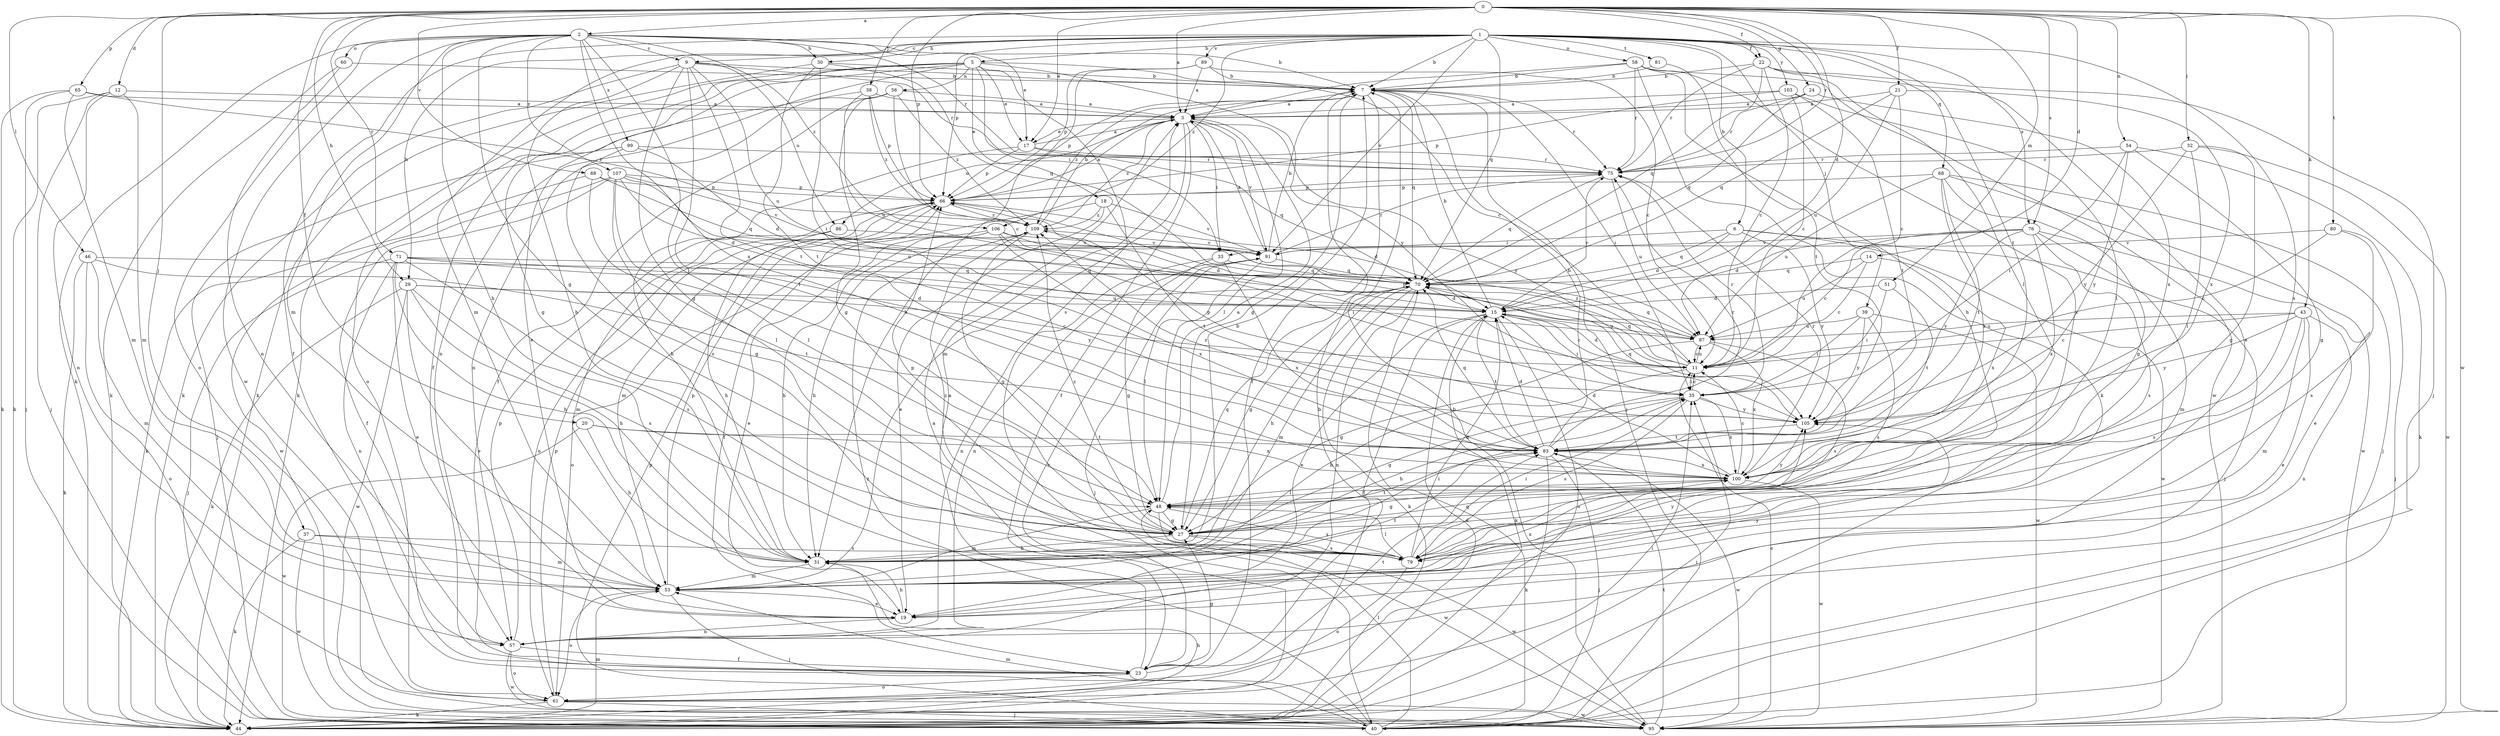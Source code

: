 strict digraph  {
0;
1;
2;
3;
5;
6;
7;
9;
11;
12;
14;
15;
17;
18;
19;
20;
21;
22;
23;
24;
27;
29;
30;
31;
32;
33;
35;
37;
38;
39;
40;
43;
44;
46;
48;
51;
53;
54;
56;
57;
58;
60;
61;
65;
66;
68;
70;
71;
75;
76;
79;
80;
81;
83;
86;
87;
88;
89;
91;
95;
99;
100;
103;
105;
106;
107;
109;
0 -> 2  [label=a];
0 -> 3  [label=a];
0 -> 12  [label=d];
0 -> 14  [label=d];
0 -> 15  [label=d];
0 -> 17  [label=e];
0 -> 20  [label=f];
0 -> 21  [label=f];
0 -> 22  [label=f];
0 -> 24  [label=g];
0 -> 29  [label=h];
0 -> 32  [label=i];
0 -> 37  [label=j];
0 -> 38  [label=j];
0 -> 43  [label=k];
0 -> 46  [label=l];
0 -> 51  [label=m];
0 -> 54  [label=n];
0 -> 65  [label=p];
0 -> 66  [label=p];
0 -> 71  [label=r];
0 -> 75  [label=r];
0 -> 76  [label=s];
0 -> 80  [label=t];
0 -> 88  [label=v];
0 -> 95  [label=w];
1 -> 5  [label=b];
1 -> 6  [label=b];
1 -> 7  [label=b];
1 -> 9  [label=c];
1 -> 22  [label=f];
1 -> 23  [label=f];
1 -> 29  [label=h];
1 -> 30  [label=h];
1 -> 39  [label=j];
1 -> 53  [label=m];
1 -> 58  [label=o];
1 -> 66  [label=p];
1 -> 68  [label=q];
1 -> 70  [label=q];
1 -> 76  [label=s];
1 -> 79  [label=s];
1 -> 81  [label=t];
1 -> 83  [label=t];
1 -> 89  [label=v];
1 -> 91  [label=v];
1 -> 103  [label=y];
1 -> 106  [label=z];
2 -> 7  [label=b];
2 -> 9  [label=c];
2 -> 17  [label=e];
2 -> 27  [label=g];
2 -> 30  [label=h];
2 -> 31  [label=h];
2 -> 44  [label=k];
2 -> 48  [label=l];
2 -> 53  [label=m];
2 -> 60  [label=o];
2 -> 61  [label=o];
2 -> 75  [label=r];
2 -> 95  [label=w];
2 -> 99  [label=x];
2 -> 100  [label=x];
2 -> 106  [label=z];
2 -> 107  [label=z];
3 -> 17  [label=e];
3 -> 23  [label=f];
3 -> 33  [label=i];
3 -> 48  [label=l];
3 -> 53  [label=m];
3 -> 86  [label=u];
3 -> 91  [label=v];
3 -> 105  [label=y];
3 -> 109  [label=z];
5 -> 11  [label=c];
5 -> 17  [label=e];
5 -> 18  [label=e];
5 -> 19  [label=e];
5 -> 23  [label=f];
5 -> 33  [label=i];
5 -> 44  [label=k];
5 -> 56  [label=n];
5 -> 57  [label=n];
5 -> 61  [label=o];
5 -> 79  [label=s];
5 -> 105  [label=y];
6 -> 15  [label=d];
6 -> 33  [label=i];
6 -> 40  [label=j];
6 -> 70  [label=q];
6 -> 95  [label=w];
6 -> 105  [label=y];
7 -> 3  [label=a];
7 -> 23  [label=f];
7 -> 27  [label=g];
7 -> 35  [label=i];
7 -> 40  [label=j];
7 -> 66  [label=p];
7 -> 70  [label=q];
7 -> 75  [label=r];
7 -> 109  [label=z];
9 -> 7  [label=b];
9 -> 27  [label=g];
9 -> 31  [label=h];
9 -> 44  [label=k];
9 -> 48  [label=l];
9 -> 75  [label=r];
9 -> 83  [label=t];
9 -> 86  [label=u];
9 -> 87  [label=u];
11 -> 15  [label=d];
11 -> 31  [label=h];
11 -> 35  [label=i];
11 -> 66  [label=p];
11 -> 70  [label=q];
11 -> 87  [label=u];
11 -> 109  [label=z];
12 -> 3  [label=a];
12 -> 40  [label=j];
12 -> 44  [label=k];
12 -> 53  [label=m];
12 -> 57  [label=n];
14 -> 11  [label=c];
14 -> 70  [label=q];
14 -> 87  [label=u];
14 -> 100  [label=x];
15 -> 7  [label=b];
15 -> 11  [label=c];
15 -> 19  [label=e];
15 -> 23  [label=f];
15 -> 35  [label=i];
15 -> 44  [label=k];
15 -> 61  [label=o];
15 -> 75  [label=r];
15 -> 83  [label=t];
15 -> 87  [label=u];
17 -> 3  [label=a];
17 -> 31  [label=h];
17 -> 66  [label=p];
17 -> 70  [label=q];
17 -> 75  [label=r];
18 -> 19  [label=e];
18 -> 23  [label=f];
18 -> 83  [label=t];
18 -> 91  [label=v];
18 -> 109  [label=z];
19 -> 31  [label=h];
19 -> 57  [label=n];
19 -> 105  [label=y];
20 -> 31  [label=h];
20 -> 83  [label=t];
20 -> 95  [label=w];
20 -> 100  [label=x];
21 -> 3  [label=a];
21 -> 11  [label=c];
21 -> 70  [label=q];
21 -> 87  [label=u];
21 -> 100  [label=x];
22 -> 7  [label=b];
22 -> 11  [label=c];
22 -> 19  [label=e];
22 -> 40  [label=j];
22 -> 48  [label=l];
22 -> 70  [label=q];
22 -> 75  [label=r];
23 -> 3  [label=a];
23 -> 27  [label=g];
23 -> 61  [label=o];
23 -> 83  [label=t];
23 -> 91  [label=v];
24 -> 3  [label=a];
24 -> 70  [label=q];
24 -> 75  [label=r];
24 -> 100  [label=x];
27 -> 31  [label=h];
27 -> 66  [label=p];
27 -> 70  [label=q];
27 -> 79  [label=s];
27 -> 83  [label=t];
27 -> 95  [label=w];
27 -> 109  [label=z];
29 -> 11  [label=c];
29 -> 15  [label=d];
29 -> 19  [label=e];
29 -> 31  [label=h];
29 -> 44  [label=k];
29 -> 79  [label=s];
29 -> 95  [label=w];
30 -> 7  [label=b];
30 -> 35  [label=i];
30 -> 44  [label=k];
30 -> 70  [label=q];
30 -> 83  [label=t];
31 -> 7  [label=b];
31 -> 35  [label=i];
31 -> 53  [label=m];
32 -> 27  [label=g];
32 -> 48  [label=l];
32 -> 75  [label=r];
32 -> 95  [label=w];
32 -> 105  [label=y];
33 -> 27  [label=g];
33 -> 57  [label=n];
33 -> 70  [label=q];
33 -> 100  [label=x];
35 -> 11  [label=c];
35 -> 27  [label=g];
35 -> 31  [label=h];
35 -> 75  [label=r];
35 -> 79  [label=s];
35 -> 100  [label=x];
35 -> 105  [label=y];
37 -> 44  [label=k];
37 -> 53  [label=m];
37 -> 79  [label=s];
37 -> 95  [label=w];
38 -> 3  [label=a];
38 -> 27  [label=g];
38 -> 66  [label=p];
38 -> 87  [label=u];
38 -> 109  [label=z];
39 -> 35  [label=i];
39 -> 79  [label=s];
39 -> 87  [label=u];
39 -> 95  [label=w];
39 -> 105  [label=y];
40 -> 48  [label=l];
40 -> 53  [label=m];
40 -> 66  [label=p];
40 -> 70  [label=q];
40 -> 109  [label=z];
43 -> 11  [label=c];
43 -> 19  [label=e];
43 -> 53  [label=m];
43 -> 57  [label=n];
43 -> 79  [label=s];
43 -> 87  [label=u];
43 -> 105  [label=y];
44 -> 3  [label=a];
44 -> 7  [label=b];
44 -> 15  [label=d];
44 -> 31  [label=h];
44 -> 35  [label=i];
44 -> 53  [label=m];
46 -> 44  [label=k];
46 -> 53  [label=m];
46 -> 61  [label=o];
46 -> 70  [label=q];
46 -> 83  [label=t];
48 -> 3  [label=a];
48 -> 27  [label=g];
48 -> 53  [label=m];
48 -> 79  [label=s];
48 -> 95  [label=w];
48 -> 105  [label=y];
51 -> 15  [label=d];
51 -> 35  [label=i];
51 -> 83  [label=t];
53 -> 19  [label=e];
53 -> 40  [label=j];
53 -> 61  [label=o];
53 -> 66  [label=p];
53 -> 83  [label=t];
53 -> 100  [label=x];
53 -> 105  [label=y];
54 -> 27  [label=g];
54 -> 35  [label=i];
54 -> 44  [label=k];
54 -> 75  [label=r];
54 -> 105  [label=y];
56 -> 3  [label=a];
56 -> 11  [label=c];
56 -> 23  [label=f];
56 -> 27  [label=g];
56 -> 57  [label=n];
56 -> 109  [label=z];
57 -> 23  [label=f];
57 -> 61  [label=o];
57 -> 66  [label=p];
57 -> 95  [label=w];
58 -> 3  [label=a];
58 -> 7  [label=b];
58 -> 31  [label=h];
58 -> 44  [label=k];
58 -> 75  [label=r];
58 -> 79  [label=s];
58 -> 95  [label=w];
60 -> 7  [label=b];
60 -> 44  [label=k];
60 -> 57  [label=n];
61 -> 35  [label=i];
61 -> 40  [label=j];
61 -> 44  [label=k];
61 -> 66  [label=p];
61 -> 95  [label=w];
65 -> 3  [label=a];
65 -> 40  [label=j];
65 -> 44  [label=k];
65 -> 53  [label=m];
65 -> 109  [label=z];
66 -> 3  [label=a];
66 -> 15  [label=d];
66 -> 53  [label=m];
66 -> 61  [label=o];
66 -> 109  [label=z];
68 -> 27  [label=g];
68 -> 40  [label=j];
68 -> 66  [label=p];
68 -> 83  [label=t];
68 -> 87  [label=u];
68 -> 95  [label=w];
68 -> 100  [label=x];
70 -> 15  [label=d];
70 -> 27  [label=g];
70 -> 31  [label=h];
70 -> 44  [label=k];
70 -> 53  [label=m];
70 -> 57  [label=n];
71 -> 19  [label=e];
71 -> 31  [label=h];
71 -> 40  [label=j];
71 -> 57  [label=n];
71 -> 70  [label=q];
71 -> 79  [label=s];
71 -> 87  [label=u];
71 -> 105  [label=y];
75 -> 66  [label=p];
75 -> 70  [label=q];
75 -> 87  [label=u];
76 -> 11  [label=c];
76 -> 15  [label=d];
76 -> 19  [label=e];
76 -> 53  [label=m];
76 -> 79  [label=s];
76 -> 91  [label=v];
76 -> 100  [label=x];
76 -> 105  [label=y];
79 -> 15  [label=d];
79 -> 35  [label=i];
79 -> 48  [label=l];
79 -> 61  [label=o];
79 -> 109  [label=z];
80 -> 11  [label=c];
80 -> 40  [label=j];
80 -> 79  [label=s];
80 -> 91  [label=v];
81 -> 7  [label=b];
81 -> 83  [label=t];
83 -> 7  [label=b];
83 -> 15  [label=d];
83 -> 40  [label=j];
83 -> 44  [label=k];
83 -> 70  [label=q];
83 -> 75  [label=r];
83 -> 95  [label=w];
83 -> 100  [label=x];
83 -> 109  [label=z];
86 -> 31  [label=h];
86 -> 53  [label=m];
86 -> 91  [label=v];
87 -> 11  [label=c];
87 -> 27  [label=g];
87 -> 70  [label=q];
87 -> 79  [label=s];
87 -> 100  [label=x];
88 -> 44  [label=k];
88 -> 48  [label=l];
88 -> 66  [label=p];
88 -> 70  [label=q];
89 -> 3  [label=a];
89 -> 7  [label=b];
89 -> 11  [label=c];
89 -> 31  [label=h];
89 -> 66  [label=p];
91 -> 3  [label=a];
91 -> 7  [label=b];
91 -> 40  [label=j];
91 -> 48  [label=l];
91 -> 57  [label=n];
91 -> 70  [label=q];
91 -> 75  [label=r];
95 -> 7  [label=b];
95 -> 11  [label=c];
95 -> 83  [label=t];
99 -> 15  [label=d];
99 -> 40  [label=j];
99 -> 75  [label=r];
99 -> 79  [label=s];
100 -> 11  [label=c];
100 -> 15  [label=d];
100 -> 27  [label=g];
100 -> 48  [label=l];
100 -> 75  [label=r];
100 -> 95  [label=w];
103 -> 3  [label=a];
103 -> 11  [label=c];
103 -> 48  [label=l];
103 -> 66  [label=p];
103 -> 83  [label=t];
105 -> 66  [label=p];
105 -> 70  [label=q];
105 -> 83  [label=t];
106 -> 15  [label=d];
106 -> 19  [label=e];
106 -> 31  [label=h];
106 -> 35  [label=i];
106 -> 61  [label=o];
106 -> 91  [label=v];
106 -> 100  [label=x];
107 -> 15  [label=d];
107 -> 23  [label=f];
107 -> 27  [label=g];
107 -> 48  [label=l];
107 -> 66  [label=p];
107 -> 87  [label=u];
107 -> 91  [label=v];
107 -> 95  [label=w];
109 -> 7  [label=b];
109 -> 27  [label=g];
109 -> 31  [label=h];
109 -> 91  [label=v];
}

